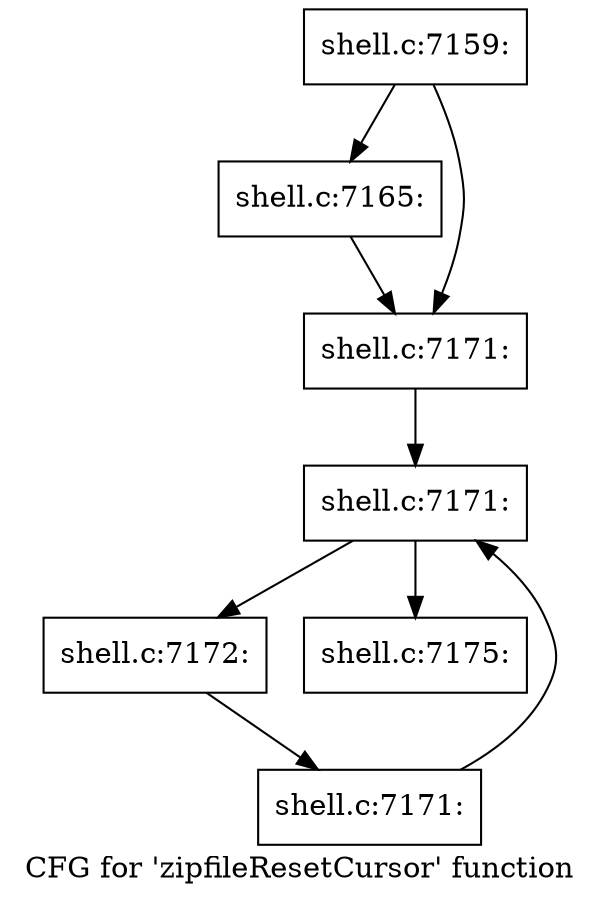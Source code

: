 digraph "CFG for 'zipfileResetCursor' function" {
	label="CFG for 'zipfileResetCursor' function";

	Node0x560276aad5d0 [shape=record,label="{shell.c:7159:}"];
	Node0x560276aad5d0 -> Node0x560276ab3800;
	Node0x560276aad5d0 -> Node0x560276ab3850;
	Node0x560276ab3800 [shape=record,label="{shell.c:7165:}"];
	Node0x560276ab3800 -> Node0x560276ab3850;
	Node0x560276ab3850 [shape=record,label="{shell.c:7171:}"];
	Node0x560276ab3850 -> Node0x560276ab4ac0;
	Node0x560276ab4ac0 [shape=record,label="{shell.c:7171:}"];
	Node0x560276ab4ac0 -> Node0x560276ab4ce0;
	Node0x560276ab4ac0 -> Node0x560276ab4740;
	Node0x560276ab4ce0 [shape=record,label="{shell.c:7172:}"];
	Node0x560276ab4ce0 -> Node0x560276ab4c50;
	Node0x560276ab4c50 [shape=record,label="{shell.c:7171:}"];
	Node0x560276ab4c50 -> Node0x560276ab4ac0;
	Node0x560276ab4740 [shape=record,label="{shell.c:7175:}"];
}
